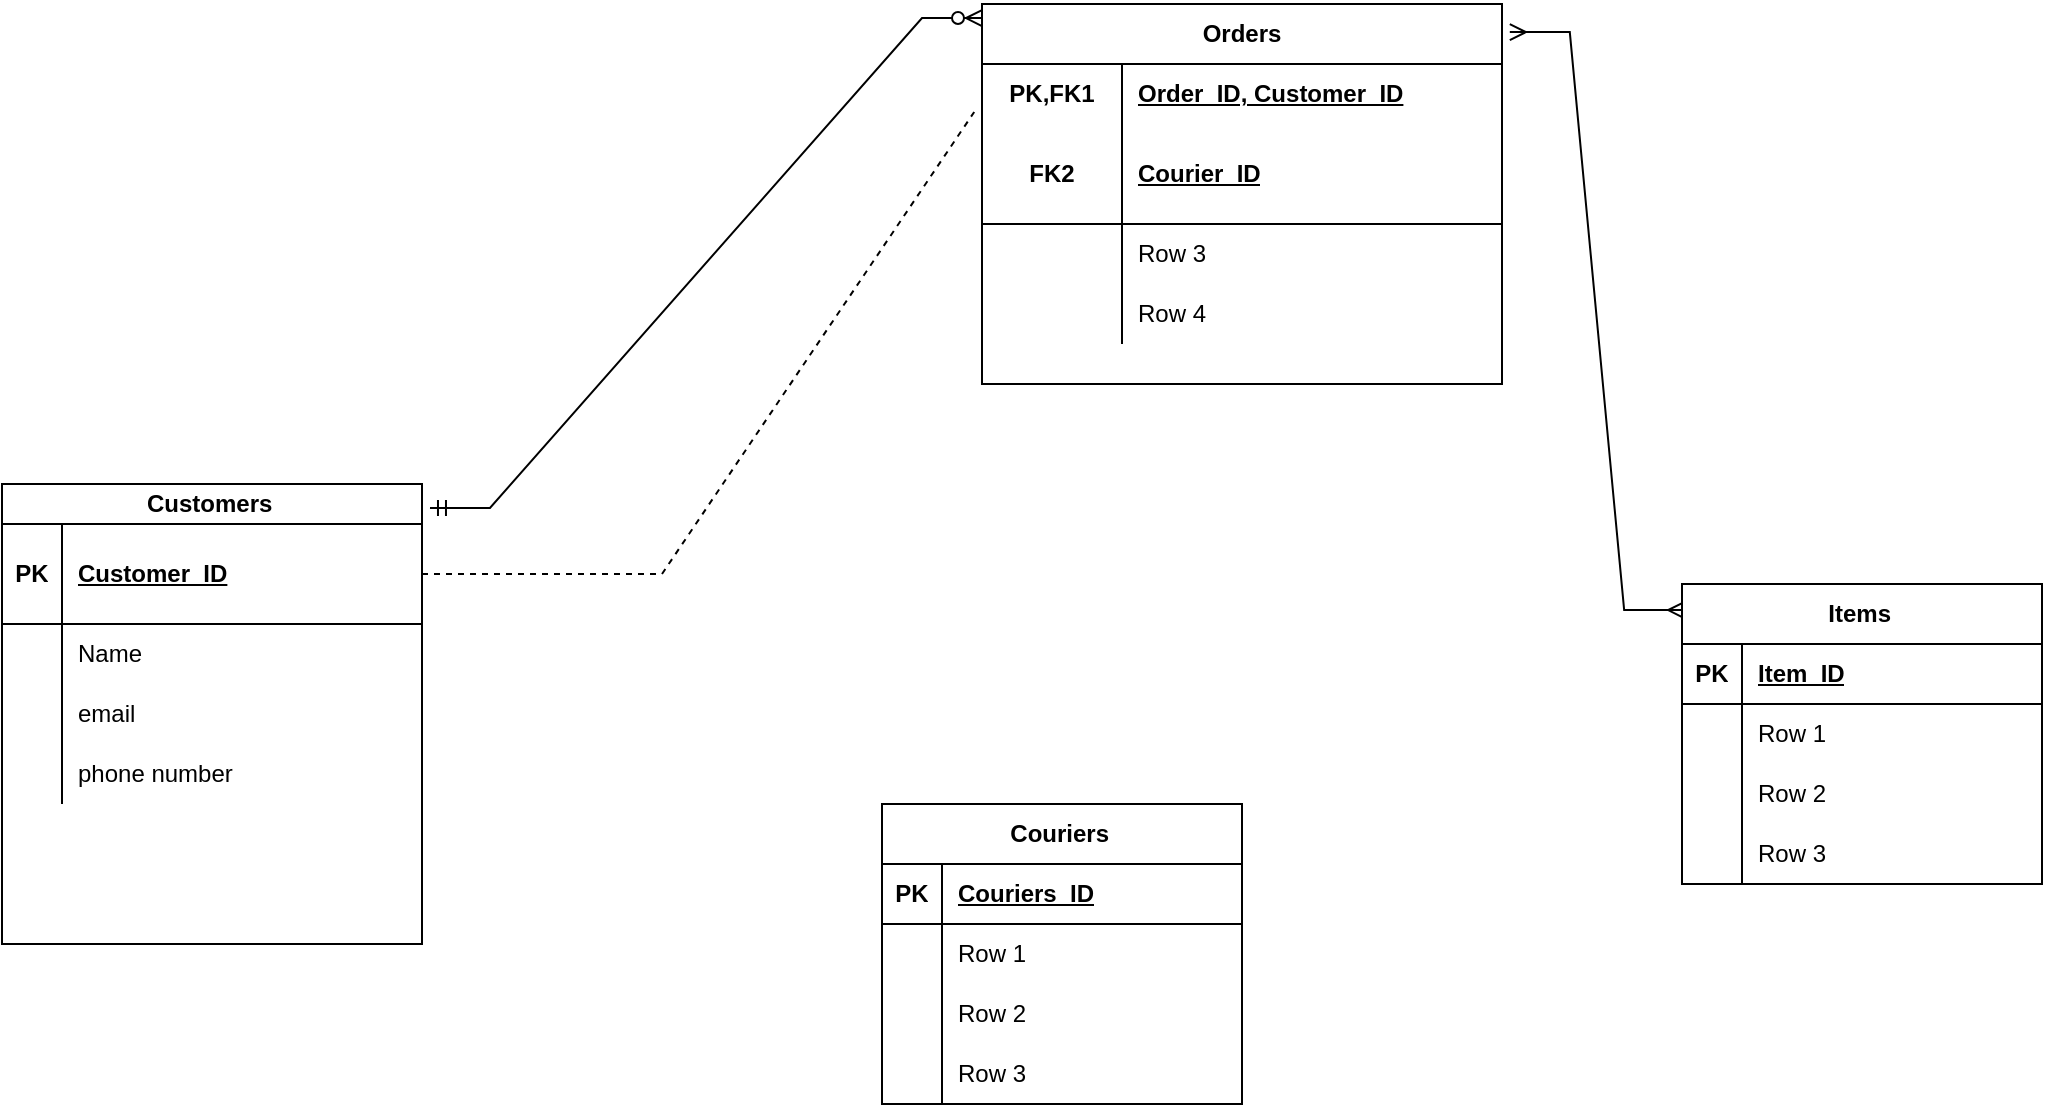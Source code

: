 <mxfile version="26.0.10">
  <diagram name="Page-1" id="CQQAAh1FWy3D7BqX5o3c">
    <mxGraphModel dx="2058" dy="1925" grid="1" gridSize="10" guides="1" tooltips="1" connect="1" arrows="1" fold="1" page="1" pageScale="1" pageWidth="850" pageHeight="1100" math="0" shadow="0">
      <root>
        <mxCell id="0" />
        <mxCell id="1" parent="0" />
        <mxCell id="58kEu9AF-zIfnvgLKggt-31" value="Customers&amp;nbsp;" style="shape=table;startSize=20;container=1;collapsible=1;childLayout=tableLayout;fixedRows=1;rowLines=0;fontStyle=1;align=center;resizeLast=1;html=1;" vertex="1" parent="1">
          <mxGeometry x="-130" y="70" width="210" height="230" as="geometry" />
        </mxCell>
        <mxCell id="58kEu9AF-zIfnvgLKggt-32" value="" style="shape=tableRow;horizontal=0;startSize=0;swimlaneHead=0;swimlaneBody=0;fillColor=none;collapsible=0;dropTarget=0;points=[[0,0.5],[1,0.5]];portConstraint=eastwest;top=0;left=0;right=0;bottom=1;" vertex="1" parent="58kEu9AF-zIfnvgLKggt-31">
          <mxGeometry y="20" width="210" height="50" as="geometry" />
        </mxCell>
        <mxCell id="58kEu9AF-zIfnvgLKggt-33" value="PK" style="shape=partialRectangle;connectable=0;fillColor=none;top=0;left=0;bottom=0;right=0;fontStyle=1;overflow=hidden;whiteSpace=wrap;html=1;" vertex="1" parent="58kEu9AF-zIfnvgLKggt-32">
          <mxGeometry width="30" height="50" as="geometry">
            <mxRectangle width="30" height="50" as="alternateBounds" />
          </mxGeometry>
        </mxCell>
        <mxCell id="58kEu9AF-zIfnvgLKggt-34" value="Customer_ID" style="shape=partialRectangle;connectable=0;fillColor=none;top=0;left=0;bottom=0;right=0;align=left;spacingLeft=6;fontStyle=5;overflow=hidden;whiteSpace=wrap;html=1;" vertex="1" parent="58kEu9AF-zIfnvgLKggt-32">
          <mxGeometry x="30" width="180" height="50" as="geometry">
            <mxRectangle width="180" height="50" as="alternateBounds" />
          </mxGeometry>
        </mxCell>
        <mxCell id="58kEu9AF-zIfnvgLKggt-35" value="" style="shape=tableRow;horizontal=0;startSize=0;swimlaneHead=0;swimlaneBody=0;fillColor=none;collapsible=0;dropTarget=0;points=[[0,0.5],[1,0.5]];portConstraint=eastwest;top=0;left=0;right=0;bottom=0;" vertex="1" parent="58kEu9AF-zIfnvgLKggt-31">
          <mxGeometry y="70" width="210" height="30" as="geometry" />
        </mxCell>
        <mxCell id="58kEu9AF-zIfnvgLKggt-36" value="" style="shape=partialRectangle;connectable=0;fillColor=none;top=0;left=0;bottom=0;right=0;editable=1;overflow=hidden;whiteSpace=wrap;html=1;" vertex="1" parent="58kEu9AF-zIfnvgLKggt-35">
          <mxGeometry width="30" height="30" as="geometry">
            <mxRectangle width="30" height="30" as="alternateBounds" />
          </mxGeometry>
        </mxCell>
        <mxCell id="58kEu9AF-zIfnvgLKggt-37" value="Name" style="shape=partialRectangle;connectable=0;fillColor=none;top=0;left=0;bottom=0;right=0;align=left;spacingLeft=6;overflow=hidden;whiteSpace=wrap;html=1;" vertex="1" parent="58kEu9AF-zIfnvgLKggt-35">
          <mxGeometry x="30" width="180" height="30" as="geometry">
            <mxRectangle width="180" height="30" as="alternateBounds" />
          </mxGeometry>
        </mxCell>
        <mxCell id="58kEu9AF-zIfnvgLKggt-38" value="" style="shape=tableRow;horizontal=0;startSize=0;swimlaneHead=0;swimlaneBody=0;fillColor=none;collapsible=0;dropTarget=0;points=[[0,0.5],[1,0.5]];portConstraint=eastwest;top=0;left=0;right=0;bottom=0;" vertex="1" parent="58kEu9AF-zIfnvgLKggt-31">
          <mxGeometry y="100" width="210" height="30" as="geometry" />
        </mxCell>
        <mxCell id="58kEu9AF-zIfnvgLKggt-39" value="" style="shape=partialRectangle;connectable=0;fillColor=none;top=0;left=0;bottom=0;right=0;editable=1;overflow=hidden;whiteSpace=wrap;html=1;" vertex="1" parent="58kEu9AF-zIfnvgLKggt-38">
          <mxGeometry width="30" height="30" as="geometry">
            <mxRectangle width="30" height="30" as="alternateBounds" />
          </mxGeometry>
        </mxCell>
        <mxCell id="58kEu9AF-zIfnvgLKggt-40" value="email" style="shape=partialRectangle;connectable=0;fillColor=none;top=0;left=0;bottom=0;right=0;align=left;spacingLeft=6;overflow=hidden;whiteSpace=wrap;html=1;" vertex="1" parent="58kEu9AF-zIfnvgLKggt-38">
          <mxGeometry x="30" width="180" height="30" as="geometry">
            <mxRectangle width="180" height="30" as="alternateBounds" />
          </mxGeometry>
        </mxCell>
        <mxCell id="58kEu9AF-zIfnvgLKggt-41" value="" style="shape=tableRow;horizontal=0;startSize=0;swimlaneHead=0;swimlaneBody=0;fillColor=none;collapsible=0;dropTarget=0;points=[[0,0.5],[1,0.5]];portConstraint=eastwest;top=0;left=0;right=0;bottom=0;" vertex="1" parent="58kEu9AF-zIfnvgLKggt-31">
          <mxGeometry y="130" width="210" height="30" as="geometry" />
        </mxCell>
        <mxCell id="58kEu9AF-zIfnvgLKggt-42" value="" style="shape=partialRectangle;connectable=0;fillColor=none;top=0;left=0;bottom=0;right=0;editable=1;overflow=hidden;whiteSpace=wrap;html=1;" vertex="1" parent="58kEu9AF-zIfnvgLKggt-41">
          <mxGeometry width="30" height="30" as="geometry">
            <mxRectangle width="30" height="30" as="alternateBounds" />
          </mxGeometry>
        </mxCell>
        <mxCell id="58kEu9AF-zIfnvgLKggt-43" value="phone number&amp;nbsp;" style="shape=partialRectangle;connectable=0;fillColor=none;top=0;left=0;bottom=0;right=0;align=left;spacingLeft=6;overflow=hidden;whiteSpace=wrap;html=1;" vertex="1" parent="58kEu9AF-zIfnvgLKggt-41">
          <mxGeometry x="30" width="180" height="30" as="geometry">
            <mxRectangle width="180" height="30" as="alternateBounds" />
          </mxGeometry>
        </mxCell>
        <mxCell id="58kEu9AF-zIfnvgLKggt-63" value="Couriers&amp;nbsp;" style="shape=table;startSize=30;container=1;collapsible=1;childLayout=tableLayout;fixedRows=1;rowLines=0;fontStyle=1;align=center;resizeLast=1;html=1;" vertex="1" parent="1">
          <mxGeometry x="310" y="230" width="180" height="150" as="geometry" />
        </mxCell>
        <mxCell id="58kEu9AF-zIfnvgLKggt-64" value="" style="shape=tableRow;horizontal=0;startSize=0;swimlaneHead=0;swimlaneBody=0;fillColor=none;collapsible=0;dropTarget=0;points=[[0,0.5],[1,0.5]];portConstraint=eastwest;top=0;left=0;right=0;bottom=1;" vertex="1" parent="58kEu9AF-zIfnvgLKggt-63">
          <mxGeometry y="30" width="180" height="30" as="geometry" />
        </mxCell>
        <mxCell id="58kEu9AF-zIfnvgLKggt-65" value="PK" style="shape=partialRectangle;connectable=0;fillColor=none;top=0;left=0;bottom=0;right=0;fontStyle=1;overflow=hidden;whiteSpace=wrap;html=1;" vertex="1" parent="58kEu9AF-zIfnvgLKggt-64">
          <mxGeometry width="30" height="30" as="geometry">
            <mxRectangle width="30" height="30" as="alternateBounds" />
          </mxGeometry>
        </mxCell>
        <mxCell id="58kEu9AF-zIfnvgLKggt-66" value="Couriers_ID" style="shape=partialRectangle;connectable=0;fillColor=none;top=0;left=0;bottom=0;right=0;align=left;spacingLeft=6;fontStyle=5;overflow=hidden;whiteSpace=wrap;html=1;" vertex="1" parent="58kEu9AF-zIfnvgLKggt-64">
          <mxGeometry x="30" width="150" height="30" as="geometry">
            <mxRectangle width="150" height="30" as="alternateBounds" />
          </mxGeometry>
        </mxCell>
        <mxCell id="58kEu9AF-zIfnvgLKggt-67" value="" style="shape=tableRow;horizontal=0;startSize=0;swimlaneHead=0;swimlaneBody=0;fillColor=none;collapsible=0;dropTarget=0;points=[[0,0.5],[1,0.5]];portConstraint=eastwest;top=0;left=0;right=0;bottom=0;" vertex="1" parent="58kEu9AF-zIfnvgLKggt-63">
          <mxGeometry y="60" width="180" height="30" as="geometry" />
        </mxCell>
        <mxCell id="58kEu9AF-zIfnvgLKggt-68" value="" style="shape=partialRectangle;connectable=0;fillColor=none;top=0;left=0;bottom=0;right=0;editable=1;overflow=hidden;whiteSpace=wrap;html=1;" vertex="1" parent="58kEu9AF-zIfnvgLKggt-67">
          <mxGeometry width="30" height="30" as="geometry">
            <mxRectangle width="30" height="30" as="alternateBounds" />
          </mxGeometry>
        </mxCell>
        <mxCell id="58kEu9AF-zIfnvgLKggt-69" value="Row 1" style="shape=partialRectangle;connectable=0;fillColor=none;top=0;left=0;bottom=0;right=0;align=left;spacingLeft=6;overflow=hidden;whiteSpace=wrap;html=1;" vertex="1" parent="58kEu9AF-zIfnvgLKggt-67">
          <mxGeometry x="30" width="150" height="30" as="geometry">
            <mxRectangle width="150" height="30" as="alternateBounds" />
          </mxGeometry>
        </mxCell>
        <mxCell id="58kEu9AF-zIfnvgLKggt-70" value="" style="shape=tableRow;horizontal=0;startSize=0;swimlaneHead=0;swimlaneBody=0;fillColor=none;collapsible=0;dropTarget=0;points=[[0,0.5],[1,0.5]];portConstraint=eastwest;top=0;left=0;right=0;bottom=0;" vertex="1" parent="58kEu9AF-zIfnvgLKggt-63">
          <mxGeometry y="90" width="180" height="30" as="geometry" />
        </mxCell>
        <mxCell id="58kEu9AF-zIfnvgLKggt-71" value="" style="shape=partialRectangle;connectable=0;fillColor=none;top=0;left=0;bottom=0;right=0;editable=1;overflow=hidden;whiteSpace=wrap;html=1;" vertex="1" parent="58kEu9AF-zIfnvgLKggt-70">
          <mxGeometry width="30" height="30" as="geometry">
            <mxRectangle width="30" height="30" as="alternateBounds" />
          </mxGeometry>
        </mxCell>
        <mxCell id="58kEu9AF-zIfnvgLKggt-72" value="Row 2" style="shape=partialRectangle;connectable=0;fillColor=none;top=0;left=0;bottom=0;right=0;align=left;spacingLeft=6;overflow=hidden;whiteSpace=wrap;html=1;" vertex="1" parent="58kEu9AF-zIfnvgLKggt-70">
          <mxGeometry x="30" width="150" height="30" as="geometry">
            <mxRectangle width="150" height="30" as="alternateBounds" />
          </mxGeometry>
        </mxCell>
        <mxCell id="58kEu9AF-zIfnvgLKggt-73" value="" style="shape=tableRow;horizontal=0;startSize=0;swimlaneHead=0;swimlaneBody=0;fillColor=none;collapsible=0;dropTarget=0;points=[[0,0.5],[1,0.5]];portConstraint=eastwest;top=0;left=0;right=0;bottom=0;" vertex="1" parent="58kEu9AF-zIfnvgLKggt-63">
          <mxGeometry y="120" width="180" height="30" as="geometry" />
        </mxCell>
        <mxCell id="58kEu9AF-zIfnvgLKggt-74" value="" style="shape=partialRectangle;connectable=0;fillColor=none;top=0;left=0;bottom=0;right=0;editable=1;overflow=hidden;whiteSpace=wrap;html=1;" vertex="1" parent="58kEu9AF-zIfnvgLKggt-73">
          <mxGeometry width="30" height="30" as="geometry">
            <mxRectangle width="30" height="30" as="alternateBounds" />
          </mxGeometry>
        </mxCell>
        <mxCell id="58kEu9AF-zIfnvgLKggt-75" value="Row 3" style="shape=partialRectangle;connectable=0;fillColor=none;top=0;left=0;bottom=0;right=0;align=left;spacingLeft=6;overflow=hidden;whiteSpace=wrap;html=1;" vertex="1" parent="58kEu9AF-zIfnvgLKggt-73">
          <mxGeometry x="30" width="150" height="30" as="geometry">
            <mxRectangle width="150" height="30" as="alternateBounds" />
          </mxGeometry>
        </mxCell>
        <mxCell id="58kEu9AF-zIfnvgLKggt-76" value="Orders" style="shape=table;startSize=30;container=1;collapsible=1;childLayout=tableLayout;fixedRows=1;rowLines=0;fontStyle=1;align=center;resizeLast=1;html=1;whiteSpace=wrap;" vertex="1" parent="1">
          <mxGeometry x="360" y="-170" width="260" height="190" as="geometry" />
        </mxCell>
        <mxCell id="58kEu9AF-zIfnvgLKggt-77" value="" style="shape=tableRow;horizontal=0;startSize=0;swimlaneHead=0;swimlaneBody=0;fillColor=none;collapsible=0;dropTarget=0;points=[[0,0.5],[1,0.5]];portConstraint=eastwest;top=0;left=0;right=0;bottom=0;html=1;" vertex="1" parent="58kEu9AF-zIfnvgLKggt-76">
          <mxGeometry y="30" width="260" height="30" as="geometry" />
        </mxCell>
        <mxCell id="58kEu9AF-zIfnvgLKggt-78" value="PK,FK1" style="shape=partialRectangle;connectable=0;fillColor=none;top=0;left=0;bottom=0;right=0;fontStyle=1;overflow=hidden;html=1;whiteSpace=wrap;" vertex="1" parent="58kEu9AF-zIfnvgLKggt-77">
          <mxGeometry width="70" height="30" as="geometry">
            <mxRectangle width="70" height="30" as="alternateBounds" />
          </mxGeometry>
        </mxCell>
        <mxCell id="58kEu9AF-zIfnvgLKggt-79" value="Order_ID, Customer_ID" style="shape=partialRectangle;connectable=0;fillColor=none;top=0;left=0;bottom=0;right=0;align=left;spacingLeft=6;fontStyle=5;overflow=hidden;html=1;whiteSpace=wrap;" vertex="1" parent="58kEu9AF-zIfnvgLKggt-77">
          <mxGeometry x="70" width="190" height="30" as="geometry">
            <mxRectangle width="190" height="30" as="alternateBounds" />
          </mxGeometry>
        </mxCell>
        <mxCell id="58kEu9AF-zIfnvgLKggt-80" value="" style="shape=tableRow;horizontal=0;startSize=0;swimlaneHead=0;swimlaneBody=0;fillColor=none;collapsible=0;dropTarget=0;points=[[0,0.5],[1,0.5]];portConstraint=eastwest;top=0;left=0;right=0;bottom=1;html=1;" vertex="1" parent="58kEu9AF-zIfnvgLKggt-76">
          <mxGeometry y="60" width="260" height="50" as="geometry" />
        </mxCell>
        <mxCell id="58kEu9AF-zIfnvgLKggt-81" value="FK2" style="shape=partialRectangle;connectable=0;fillColor=none;top=0;left=0;bottom=0;right=0;fontStyle=1;overflow=hidden;html=1;whiteSpace=wrap;" vertex="1" parent="58kEu9AF-zIfnvgLKggt-80">
          <mxGeometry width="70" height="50" as="geometry">
            <mxRectangle width="70" height="50" as="alternateBounds" />
          </mxGeometry>
        </mxCell>
        <mxCell id="58kEu9AF-zIfnvgLKggt-82" value="Courier_ID" style="shape=partialRectangle;connectable=0;fillColor=none;top=0;left=0;bottom=0;right=0;align=left;spacingLeft=6;fontStyle=5;overflow=hidden;html=1;whiteSpace=wrap;" vertex="1" parent="58kEu9AF-zIfnvgLKggt-80">
          <mxGeometry x="70" width="190" height="50" as="geometry">
            <mxRectangle width="190" height="50" as="alternateBounds" />
          </mxGeometry>
        </mxCell>
        <mxCell id="58kEu9AF-zIfnvgLKggt-83" value="" style="shape=tableRow;horizontal=0;startSize=0;swimlaneHead=0;swimlaneBody=0;fillColor=none;collapsible=0;dropTarget=0;points=[[0,0.5],[1,0.5]];portConstraint=eastwest;top=0;left=0;right=0;bottom=0;html=1;" vertex="1" parent="58kEu9AF-zIfnvgLKggt-76">
          <mxGeometry y="110" width="260" height="30" as="geometry" />
        </mxCell>
        <mxCell id="58kEu9AF-zIfnvgLKggt-84" value="" style="shape=partialRectangle;connectable=0;fillColor=none;top=0;left=0;bottom=0;right=0;editable=1;overflow=hidden;html=1;whiteSpace=wrap;" vertex="1" parent="58kEu9AF-zIfnvgLKggt-83">
          <mxGeometry width="70" height="30" as="geometry">
            <mxRectangle width="70" height="30" as="alternateBounds" />
          </mxGeometry>
        </mxCell>
        <mxCell id="58kEu9AF-zIfnvgLKggt-85" value="Row 3" style="shape=partialRectangle;connectable=0;fillColor=none;top=0;left=0;bottom=0;right=0;align=left;spacingLeft=6;overflow=hidden;html=1;whiteSpace=wrap;" vertex="1" parent="58kEu9AF-zIfnvgLKggt-83">
          <mxGeometry x="70" width="190" height="30" as="geometry">
            <mxRectangle width="190" height="30" as="alternateBounds" />
          </mxGeometry>
        </mxCell>
        <mxCell id="58kEu9AF-zIfnvgLKggt-86" value="" style="shape=tableRow;horizontal=0;startSize=0;swimlaneHead=0;swimlaneBody=0;fillColor=none;collapsible=0;dropTarget=0;points=[[0,0.5],[1,0.5]];portConstraint=eastwest;top=0;left=0;right=0;bottom=0;html=1;" vertex="1" parent="58kEu9AF-zIfnvgLKggt-76">
          <mxGeometry y="140" width="260" height="30" as="geometry" />
        </mxCell>
        <mxCell id="58kEu9AF-zIfnvgLKggt-87" value="" style="shape=partialRectangle;connectable=0;fillColor=none;top=0;left=0;bottom=0;right=0;editable=1;overflow=hidden;html=1;whiteSpace=wrap;" vertex="1" parent="58kEu9AF-zIfnvgLKggt-86">
          <mxGeometry width="70" height="30" as="geometry">
            <mxRectangle width="70" height="30" as="alternateBounds" />
          </mxGeometry>
        </mxCell>
        <mxCell id="58kEu9AF-zIfnvgLKggt-88" value="Row 4" style="shape=partialRectangle;connectable=0;fillColor=none;top=0;left=0;bottom=0;right=0;align=left;spacingLeft=6;overflow=hidden;html=1;whiteSpace=wrap;" vertex="1" parent="58kEu9AF-zIfnvgLKggt-86">
          <mxGeometry x="70" width="190" height="30" as="geometry">
            <mxRectangle width="190" height="30" as="alternateBounds" />
          </mxGeometry>
        </mxCell>
        <mxCell id="58kEu9AF-zIfnvgLKggt-91" value="" style="endArrow=none;dashed=1;html=1;rounded=0;exitX=1;exitY=0.5;exitDx=0;exitDy=0;entryX=-0.015;entryY=0.8;entryDx=0;entryDy=0;entryPerimeter=0;" edge="1" parent="1" source="58kEu9AF-zIfnvgLKggt-32" target="58kEu9AF-zIfnvgLKggt-77">
          <mxGeometry width="50" height="50" relative="1" as="geometry">
            <mxPoint x="160" y="120" as="sourcePoint" />
            <mxPoint x="260" y="120" as="targetPoint" />
            <Array as="points">
              <mxPoint x="200" y="115" />
            </Array>
          </mxGeometry>
        </mxCell>
        <mxCell id="58kEu9AF-zIfnvgLKggt-94" value="" style="edgeStyle=entityRelationEdgeStyle;fontSize=12;html=1;endArrow=ERmany;startArrow=ERmany;rounded=0;exitX=1.015;exitY=0.074;exitDx=0;exitDy=0;exitPerimeter=0;entryX=0.006;entryY=0.087;entryDx=0;entryDy=0;entryPerimeter=0;" edge="1" parent="1" source="58kEu9AF-zIfnvgLKggt-76" target="58kEu9AF-zIfnvgLKggt-95">
          <mxGeometry width="100" height="100" relative="1" as="geometry">
            <mxPoint x="540" y="30" as="sourcePoint" />
            <mxPoint x="610" y="170" as="targetPoint" />
            <Array as="points">
              <mxPoint x="520" y="140" />
              <mxPoint x="500" y="80" />
              <mxPoint x="490" y="120" />
            </Array>
          </mxGeometry>
        </mxCell>
        <mxCell id="58kEu9AF-zIfnvgLKggt-95" value="Items&amp;nbsp;" style="shape=table;startSize=30;container=1;collapsible=1;childLayout=tableLayout;fixedRows=1;rowLines=0;fontStyle=1;align=center;resizeLast=1;html=1;" vertex="1" parent="1">
          <mxGeometry x="710" y="120" width="180" height="150" as="geometry" />
        </mxCell>
        <mxCell id="58kEu9AF-zIfnvgLKggt-96" value="" style="shape=tableRow;horizontal=0;startSize=0;swimlaneHead=0;swimlaneBody=0;fillColor=none;collapsible=0;dropTarget=0;points=[[0,0.5],[1,0.5]];portConstraint=eastwest;top=0;left=0;right=0;bottom=1;" vertex="1" parent="58kEu9AF-zIfnvgLKggt-95">
          <mxGeometry y="30" width="180" height="30" as="geometry" />
        </mxCell>
        <mxCell id="58kEu9AF-zIfnvgLKggt-97" value="PK" style="shape=partialRectangle;connectable=0;fillColor=none;top=0;left=0;bottom=0;right=0;fontStyle=1;overflow=hidden;whiteSpace=wrap;html=1;" vertex="1" parent="58kEu9AF-zIfnvgLKggt-96">
          <mxGeometry width="30" height="30" as="geometry">
            <mxRectangle width="30" height="30" as="alternateBounds" />
          </mxGeometry>
        </mxCell>
        <mxCell id="58kEu9AF-zIfnvgLKggt-98" value="Item_ID" style="shape=partialRectangle;connectable=0;fillColor=none;top=0;left=0;bottom=0;right=0;align=left;spacingLeft=6;fontStyle=5;overflow=hidden;whiteSpace=wrap;html=1;" vertex="1" parent="58kEu9AF-zIfnvgLKggt-96">
          <mxGeometry x="30" width="150" height="30" as="geometry">
            <mxRectangle width="150" height="30" as="alternateBounds" />
          </mxGeometry>
        </mxCell>
        <mxCell id="58kEu9AF-zIfnvgLKggt-99" value="" style="shape=tableRow;horizontal=0;startSize=0;swimlaneHead=0;swimlaneBody=0;fillColor=none;collapsible=0;dropTarget=0;points=[[0,0.5],[1,0.5]];portConstraint=eastwest;top=0;left=0;right=0;bottom=0;" vertex="1" parent="58kEu9AF-zIfnvgLKggt-95">
          <mxGeometry y="60" width="180" height="30" as="geometry" />
        </mxCell>
        <mxCell id="58kEu9AF-zIfnvgLKggt-100" value="" style="shape=partialRectangle;connectable=0;fillColor=none;top=0;left=0;bottom=0;right=0;editable=1;overflow=hidden;whiteSpace=wrap;html=1;" vertex="1" parent="58kEu9AF-zIfnvgLKggt-99">
          <mxGeometry width="30" height="30" as="geometry">
            <mxRectangle width="30" height="30" as="alternateBounds" />
          </mxGeometry>
        </mxCell>
        <mxCell id="58kEu9AF-zIfnvgLKggt-101" value="Row 1" style="shape=partialRectangle;connectable=0;fillColor=none;top=0;left=0;bottom=0;right=0;align=left;spacingLeft=6;overflow=hidden;whiteSpace=wrap;html=1;" vertex="1" parent="58kEu9AF-zIfnvgLKggt-99">
          <mxGeometry x="30" width="150" height="30" as="geometry">
            <mxRectangle width="150" height="30" as="alternateBounds" />
          </mxGeometry>
        </mxCell>
        <mxCell id="58kEu9AF-zIfnvgLKggt-102" value="" style="shape=tableRow;horizontal=0;startSize=0;swimlaneHead=0;swimlaneBody=0;fillColor=none;collapsible=0;dropTarget=0;points=[[0,0.5],[1,0.5]];portConstraint=eastwest;top=0;left=0;right=0;bottom=0;" vertex="1" parent="58kEu9AF-zIfnvgLKggt-95">
          <mxGeometry y="90" width="180" height="30" as="geometry" />
        </mxCell>
        <mxCell id="58kEu9AF-zIfnvgLKggt-103" value="" style="shape=partialRectangle;connectable=0;fillColor=none;top=0;left=0;bottom=0;right=0;editable=1;overflow=hidden;whiteSpace=wrap;html=1;" vertex="1" parent="58kEu9AF-zIfnvgLKggt-102">
          <mxGeometry width="30" height="30" as="geometry">
            <mxRectangle width="30" height="30" as="alternateBounds" />
          </mxGeometry>
        </mxCell>
        <mxCell id="58kEu9AF-zIfnvgLKggt-104" value="Row 2" style="shape=partialRectangle;connectable=0;fillColor=none;top=0;left=0;bottom=0;right=0;align=left;spacingLeft=6;overflow=hidden;whiteSpace=wrap;html=1;" vertex="1" parent="58kEu9AF-zIfnvgLKggt-102">
          <mxGeometry x="30" width="150" height="30" as="geometry">
            <mxRectangle width="150" height="30" as="alternateBounds" />
          </mxGeometry>
        </mxCell>
        <mxCell id="58kEu9AF-zIfnvgLKggt-105" value="" style="shape=tableRow;horizontal=0;startSize=0;swimlaneHead=0;swimlaneBody=0;fillColor=none;collapsible=0;dropTarget=0;points=[[0,0.5],[1,0.5]];portConstraint=eastwest;top=0;left=0;right=0;bottom=0;" vertex="1" parent="58kEu9AF-zIfnvgLKggt-95">
          <mxGeometry y="120" width="180" height="30" as="geometry" />
        </mxCell>
        <mxCell id="58kEu9AF-zIfnvgLKggt-106" value="" style="shape=partialRectangle;connectable=0;fillColor=none;top=0;left=0;bottom=0;right=0;editable=1;overflow=hidden;whiteSpace=wrap;html=1;" vertex="1" parent="58kEu9AF-zIfnvgLKggt-105">
          <mxGeometry width="30" height="30" as="geometry">
            <mxRectangle width="30" height="30" as="alternateBounds" />
          </mxGeometry>
        </mxCell>
        <mxCell id="58kEu9AF-zIfnvgLKggt-107" value="Row 3" style="shape=partialRectangle;connectable=0;fillColor=none;top=0;left=0;bottom=0;right=0;align=left;spacingLeft=6;overflow=hidden;whiteSpace=wrap;html=1;" vertex="1" parent="58kEu9AF-zIfnvgLKggt-105">
          <mxGeometry x="30" width="150" height="30" as="geometry">
            <mxRectangle width="150" height="30" as="alternateBounds" />
          </mxGeometry>
        </mxCell>
        <mxCell id="58kEu9AF-zIfnvgLKggt-108" value="" style="edgeStyle=entityRelationEdgeStyle;fontSize=12;html=1;endArrow=ERzeroToMany;startArrow=ERmandOne;rounded=0;exitX=1.019;exitY=0.052;exitDx=0;exitDy=0;exitPerimeter=0;entryX=0;entryY=0.037;entryDx=0;entryDy=0;entryPerimeter=0;" edge="1" parent="1" source="58kEu9AF-zIfnvgLKggt-31" target="58kEu9AF-zIfnvgLKggt-76">
          <mxGeometry width="100" height="100" relative="1" as="geometry">
            <mxPoint x="150" y="120" as="sourcePoint" />
            <mxPoint x="250" y="20" as="targetPoint" />
          </mxGeometry>
        </mxCell>
      </root>
    </mxGraphModel>
  </diagram>
</mxfile>
